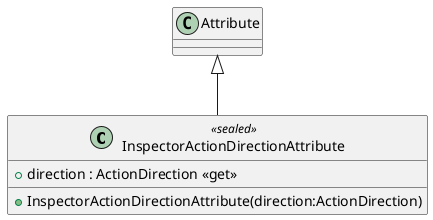 @startuml
class InspectorActionDirectionAttribute <<sealed>> {
    + InspectorActionDirectionAttribute(direction:ActionDirection)
    + direction : ActionDirection <<get>>
}
Attribute <|-- InspectorActionDirectionAttribute
@enduml
